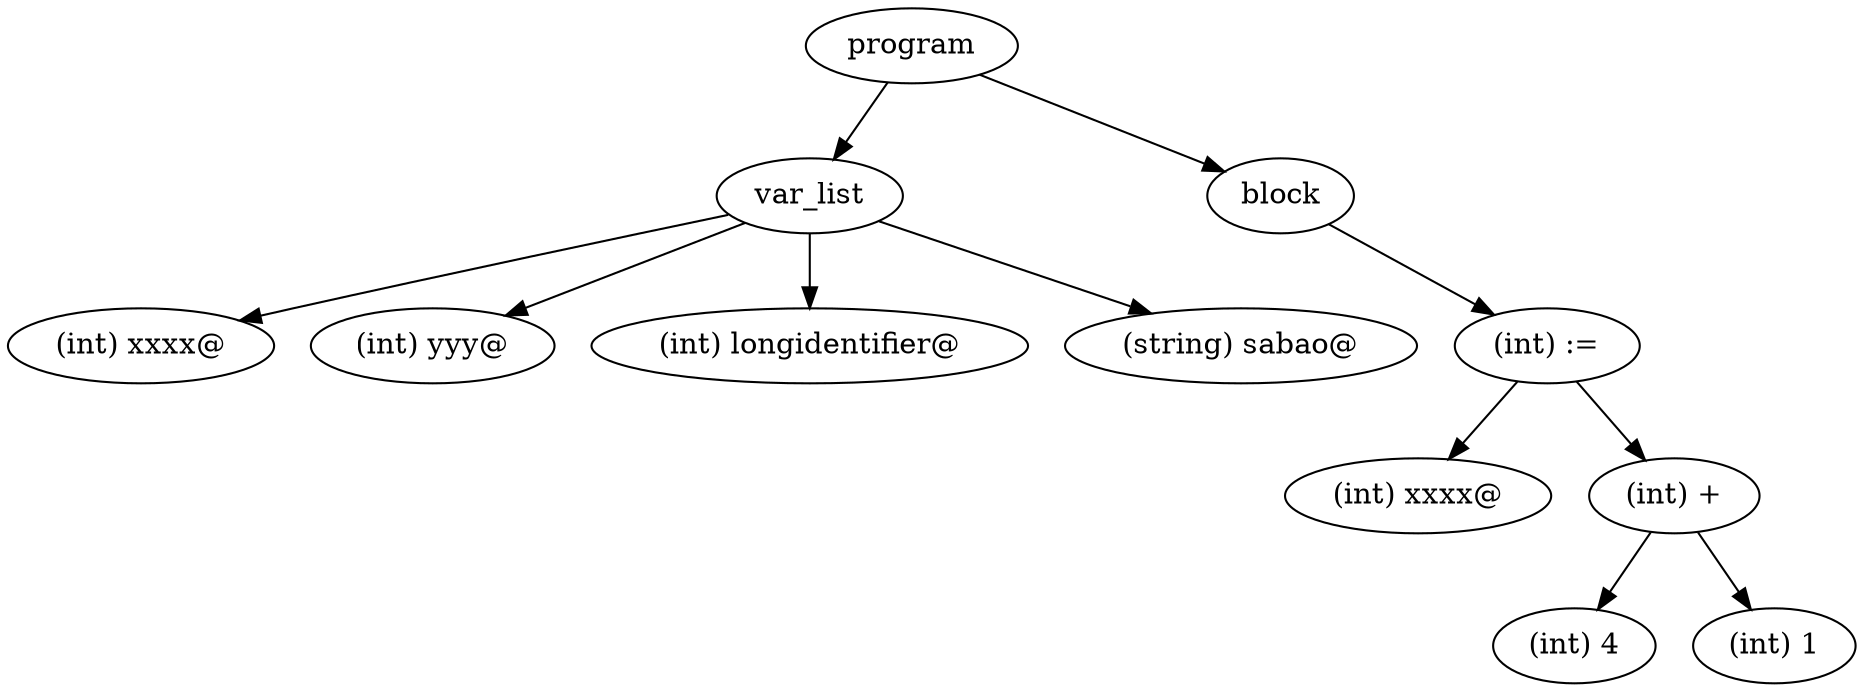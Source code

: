 digraph {
graph [ordering="out"];
node0[label="program"];
node1[label="var_list"];
node2[label="(int) xxxx@"];
node1 -> node2;
node3[label="(int) yyy@"];
node1 -> node3;
node4[label="(int) longidentifier@"];
node1 -> node4;
node5[label="(string) sabao@"];
node1 -> node5;
node0 -> node1;
node6[label="block"];
node7[label="(int) :="];
node8[label="(int) xxxx@"];
node7 -> node8;
node9[label="(int) +"];
node10[label="(int) 4"];
node9 -> node10;
node11[label="(int) 1"];
node9 -> node11;
node7 -> node9;
node6 -> node7;
node0 -> node6;
}
